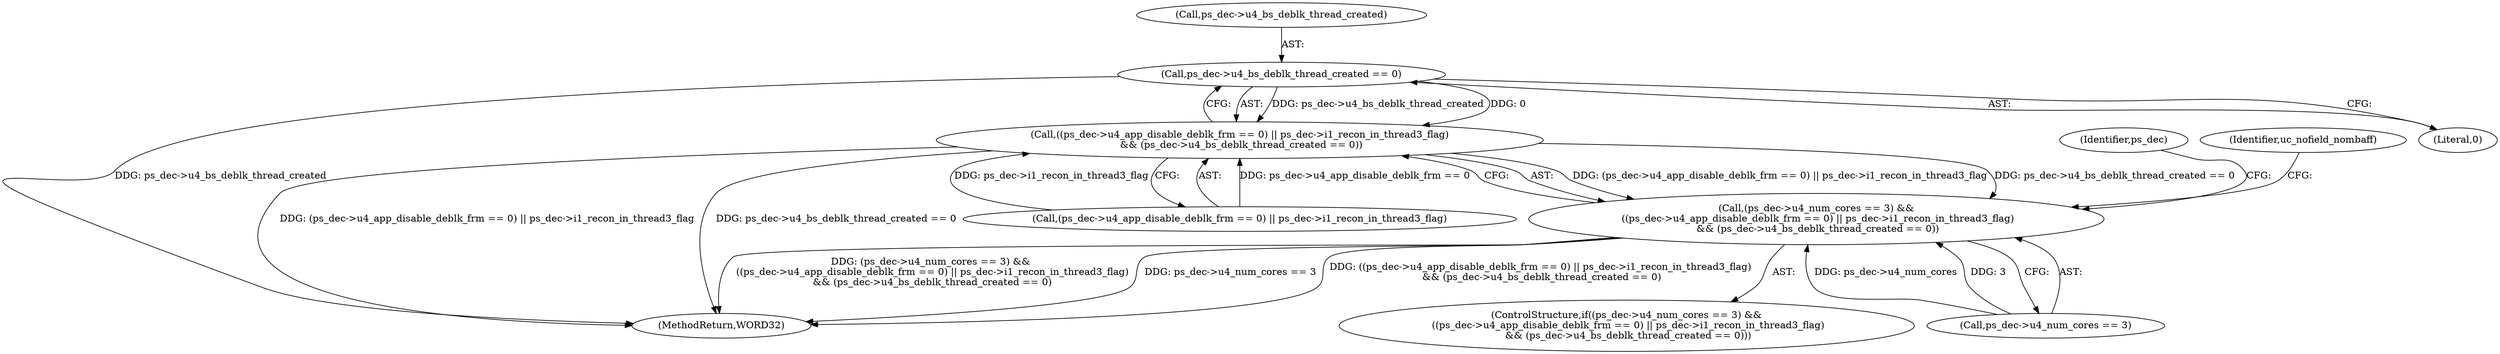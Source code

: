 digraph "0_Android_0b23c81c3dd9ec38f7e6806a3955fed1925541a0_2@API" {
"1001722" [label="(Call,ps_dec->u4_bs_deblk_thread_created == 0)"];
"1001712" [label="(Call,((ps_dec->u4_app_disable_deblk_frm == 0) || ps_dec->i1_recon_in_thread3_flag)\n && (ps_dec->u4_bs_deblk_thread_created == 0))"];
"1001706" [label="(Call,(ps_dec->u4_num_cores == 3) &&\n ((ps_dec->u4_app_disable_deblk_frm == 0) || ps_dec->i1_recon_in_thread3_flag)\n && (ps_dec->u4_bs_deblk_thread_created == 0))"];
"1001707" [label="(Call,ps_dec->u4_num_cores == 3)"];
"1002589" [label="(MethodReturn,WORD32)"];
"1001706" [label="(Call,(ps_dec->u4_num_cores == 3) &&\n ((ps_dec->u4_app_disable_deblk_frm == 0) || ps_dec->i1_recon_in_thread3_flag)\n && (ps_dec->u4_bs_deblk_thread_created == 0))"];
"1001712" [label="(Call,((ps_dec->u4_app_disable_deblk_frm == 0) || ps_dec->i1_recon_in_thread3_flag)\n && (ps_dec->u4_bs_deblk_thread_created == 0))"];
"1001752" [label="(Identifier,uc_nofield_nombaff)"];
"1001726" [label="(Literal,0)"];
"1001713" [label="(Call,(ps_dec->u4_app_disable_deblk_frm == 0) || ps_dec->i1_recon_in_thread3_flag)"];
"1001723" [label="(Call,ps_dec->u4_bs_deblk_thread_created)"];
"1001722" [label="(Call,ps_dec->u4_bs_deblk_thread_created == 0)"];
"1001705" [label="(ControlStructure,if((ps_dec->u4_num_cores == 3) &&\n ((ps_dec->u4_app_disable_deblk_frm == 0) || ps_dec->i1_recon_in_thread3_flag)\n && (ps_dec->u4_bs_deblk_thread_created == 0)))"];
"1001730" [label="(Identifier,ps_dec)"];
"1001722" -> "1001712"  [label="AST: "];
"1001722" -> "1001726"  [label="CFG: "];
"1001723" -> "1001722"  [label="AST: "];
"1001726" -> "1001722"  [label="AST: "];
"1001712" -> "1001722"  [label="CFG: "];
"1001722" -> "1002589"  [label="DDG: ps_dec->u4_bs_deblk_thread_created"];
"1001722" -> "1001712"  [label="DDG: ps_dec->u4_bs_deblk_thread_created"];
"1001722" -> "1001712"  [label="DDG: 0"];
"1001712" -> "1001706"  [label="AST: "];
"1001712" -> "1001713"  [label="CFG: "];
"1001713" -> "1001712"  [label="AST: "];
"1001706" -> "1001712"  [label="CFG: "];
"1001712" -> "1002589"  [label="DDG: (ps_dec->u4_app_disable_deblk_frm == 0) || ps_dec->i1_recon_in_thread3_flag"];
"1001712" -> "1002589"  [label="DDG: ps_dec->u4_bs_deblk_thread_created == 0"];
"1001712" -> "1001706"  [label="DDG: (ps_dec->u4_app_disable_deblk_frm == 0) || ps_dec->i1_recon_in_thread3_flag"];
"1001712" -> "1001706"  [label="DDG: ps_dec->u4_bs_deblk_thread_created == 0"];
"1001713" -> "1001712"  [label="DDG: ps_dec->u4_app_disable_deblk_frm == 0"];
"1001713" -> "1001712"  [label="DDG: ps_dec->i1_recon_in_thread3_flag"];
"1001706" -> "1001705"  [label="AST: "];
"1001706" -> "1001707"  [label="CFG: "];
"1001707" -> "1001706"  [label="AST: "];
"1001730" -> "1001706"  [label="CFG: "];
"1001752" -> "1001706"  [label="CFG: "];
"1001706" -> "1002589"  [label="DDG: (ps_dec->u4_num_cores == 3) &&\n ((ps_dec->u4_app_disable_deblk_frm == 0) || ps_dec->i1_recon_in_thread3_flag)\n && (ps_dec->u4_bs_deblk_thread_created == 0)"];
"1001706" -> "1002589"  [label="DDG: ps_dec->u4_num_cores == 3"];
"1001706" -> "1002589"  [label="DDG: ((ps_dec->u4_app_disable_deblk_frm == 0) || ps_dec->i1_recon_in_thread3_flag)\n && (ps_dec->u4_bs_deblk_thread_created == 0)"];
"1001707" -> "1001706"  [label="DDG: ps_dec->u4_num_cores"];
"1001707" -> "1001706"  [label="DDG: 3"];
}
